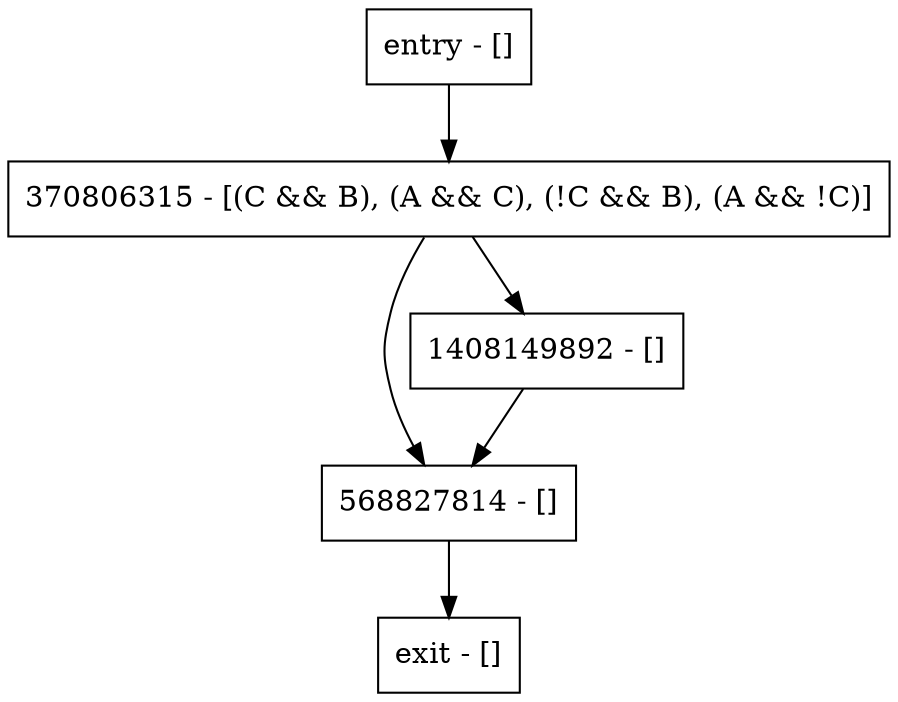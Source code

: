digraph foo {
node [shape=record];
entry [label="entry - []"];
exit [label="exit - []"];
568827814 [label="568827814 - []"];
1408149892 [label="1408149892 - []"];
370806315 [label="370806315 - [(C && B), (A && C), (!C && B), (A && !C)]"];
entry;
exit;
entry -> 370806315;
568827814 -> exit;
1408149892 -> 568827814;
370806315 -> 568827814;
370806315 -> 1408149892;
}
